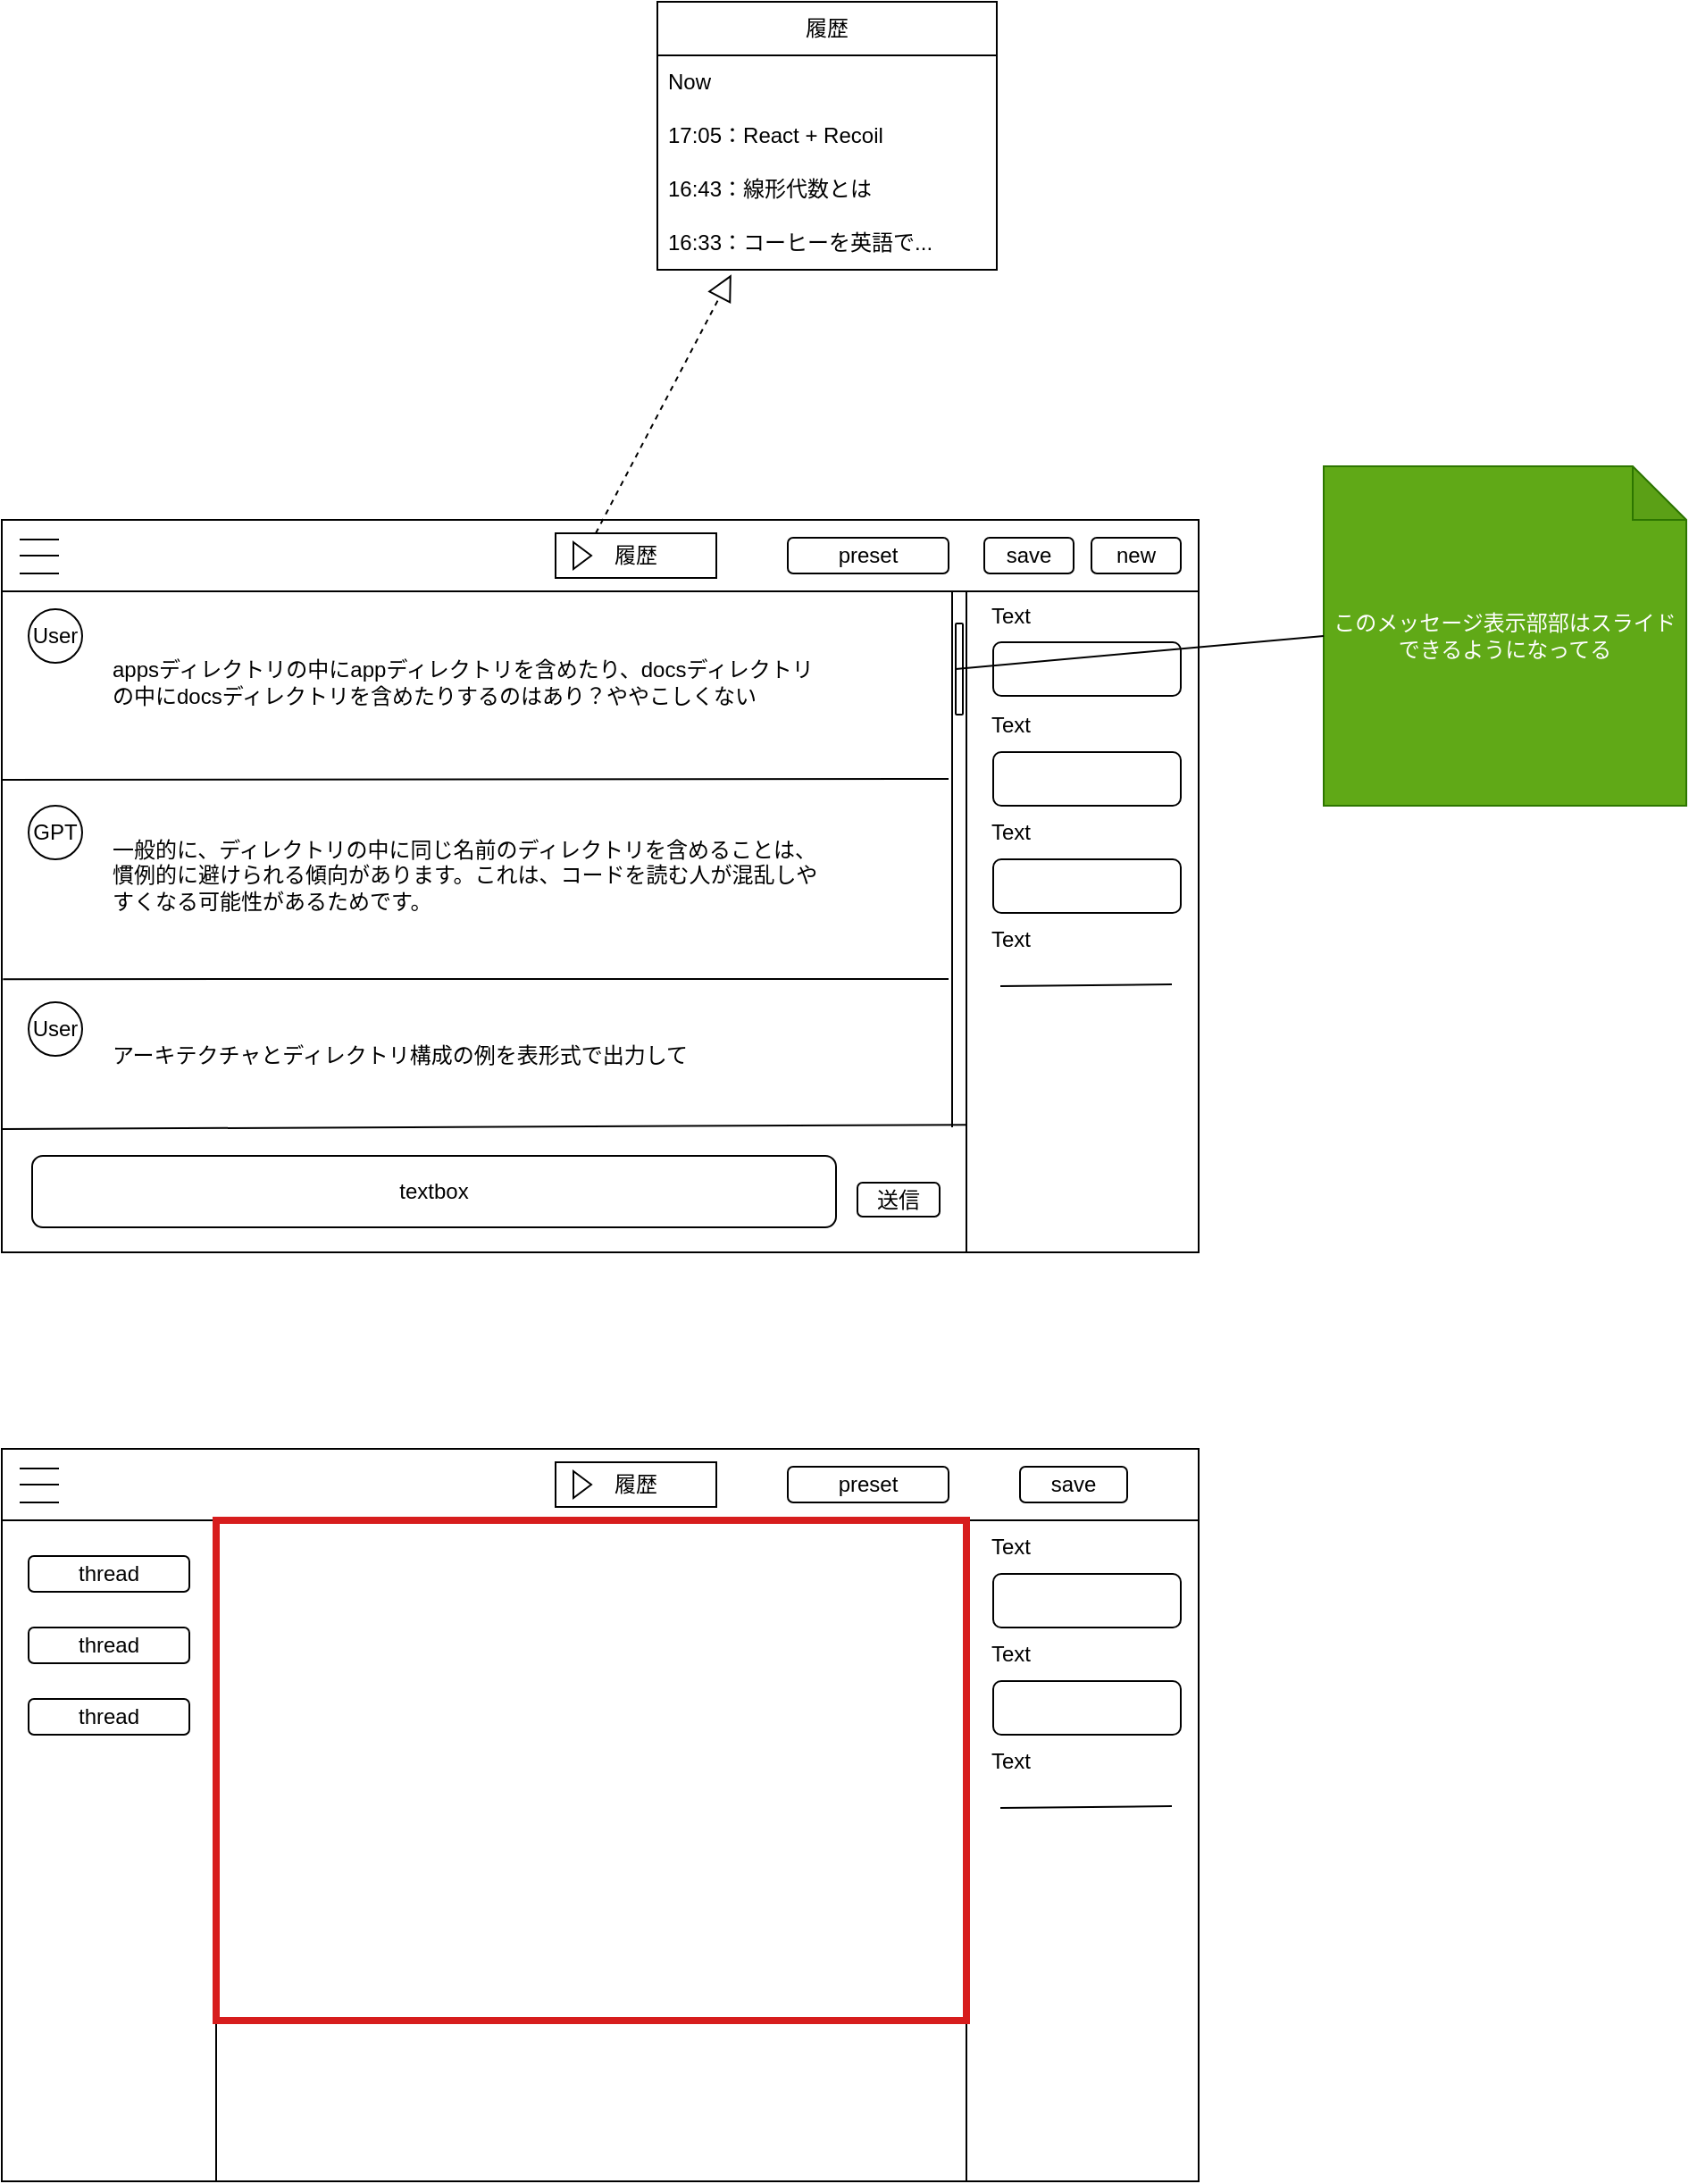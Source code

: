 <mxfile>
    <diagram id="VdgsyUHHD2g-uRMNJ1eA" name="Page-1">
        <mxGraphModel dx="1153" dy="1947" grid="1" gridSize="10" guides="1" tooltips="1" connect="1" arrows="1" fold="1" page="1" pageScale="1" pageWidth="827" pageHeight="1169" math="0" shadow="0">
            <root>
                <mxCell id="0"/>
                <mxCell id="1" parent="0"/>
                <mxCell id="2" value="" style="rounded=0;whiteSpace=wrap;html=1;" parent="1" vertex="1">
                    <mxGeometry x="50" y="100" width="670" height="410" as="geometry"/>
                </mxCell>
                <mxCell id="6" value="" style="rounded=0;whiteSpace=wrap;html=1;" parent="1" vertex="1">
                    <mxGeometry x="590" y="140" width="130" height="370" as="geometry"/>
                </mxCell>
                <mxCell id="10" value="" style="rounded=0;whiteSpace=wrap;html=1;" parent="1" vertex="1">
                    <mxGeometry x="50" y="100" width="670" height="40" as="geometry"/>
                </mxCell>
                <mxCell id="12" value="" style="rounded=1;whiteSpace=wrap;html=1;" parent="1" vertex="1">
                    <mxGeometry x="605" y="230" width="105" height="30" as="geometry"/>
                </mxCell>
                <mxCell id="13" value="" style="rounded=1;whiteSpace=wrap;html=1;" parent="1" vertex="1">
                    <mxGeometry x="605" y="290" width="105" height="30" as="geometry"/>
                </mxCell>
                <mxCell id="14" value="Text" style="text;html=1;strokeColor=none;fillColor=none;align=center;verticalAlign=middle;whiteSpace=wrap;rounded=0;" parent="1" vertex="1">
                    <mxGeometry x="590" y="200" width="50" height="30" as="geometry"/>
                </mxCell>
                <mxCell id="15" value="Text" style="text;html=1;strokeColor=none;fillColor=none;align=center;verticalAlign=middle;whiteSpace=wrap;rounded=0;" parent="1" vertex="1">
                    <mxGeometry x="590" y="260" width="50" height="30" as="geometry"/>
                </mxCell>
                <mxCell id="16" value="Text" style="text;html=1;strokeColor=none;fillColor=none;align=center;verticalAlign=middle;whiteSpace=wrap;rounded=0;" parent="1" vertex="1">
                    <mxGeometry x="590" y="320" width="50" height="30" as="geometry"/>
                </mxCell>
                <mxCell id="17" value="" style="endArrow=none;html=1;" parent="1" edge="1">
                    <mxGeometry width="50" height="50" relative="1" as="geometry">
                        <mxPoint x="609" y="361" as="sourcePoint"/>
                        <mxPoint x="705" y="360" as="targetPoint"/>
                    </mxGeometry>
                </mxCell>
                <mxCell id="18" value="preset" style="rounded=1;whiteSpace=wrap;html=1;" parent="1" vertex="1">
                    <mxGeometry x="490" y="110" width="90" height="20" as="geometry"/>
                </mxCell>
                <mxCell id="19" value="save" style="rounded=1;whiteSpace=wrap;html=1;" parent="1" vertex="1">
                    <mxGeometry x="600" y="110" width="50" height="20" as="geometry"/>
                </mxCell>
                <mxCell id="51" value="" style="endArrow=none;html=1;" parent="1" edge="1">
                    <mxGeometry width="50" height="50" relative="1" as="geometry">
                        <mxPoint x="60" y="111" as="sourcePoint"/>
                        <mxPoint x="82" y="111" as="targetPoint"/>
                    </mxGeometry>
                </mxCell>
                <mxCell id="52" value="" style="endArrow=none;html=1;" parent="1" edge="1">
                    <mxGeometry width="50" height="50" relative="1" as="geometry">
                        <mxPoint x="60" y="120" as="sourcePoint"/>
                        <mxPoint x="82" y="120" as="targetPoint"/>
                    </mxGeometry>
                </mxCell>
                <mxCell id="53" value="" style="endArrow=none;html=1;" parent="1" edge="1">
                    <mxGeometry width="50" height="50" relative="1" as="geometry">
                        <mxPoint x="60" y="130" as="sourcePoint"/>
                        <mxPoint x="82" y="130" as="targetPoint"/>
                    </mxGeometry>
                </mxCell>
                <mxCell id="55" value="" style="rounded=0;whiteSpace=wrap;html=1;" parent="1" vertex="1">
                    <mxGeometry x="50" y="630" width="670" height="400" as="geometry"/>
                </mxCell>
                <mxCell id="57" value="" style="rounded=0;whiteSpace=wrap;html=1;" parent="1" vertex="1">
                    <mxGeometry x="590" y="660" width="130" height="370" as="geometry"/>
                </mxCell>
                <mxCell id="59" value="" style="rounded=1;whiteSpace=wrap;html=1;" parent="1" vertex="1">
                    <mxGeometry x="605" y="690" width="105" height="30" as="geometry"/>
                </mxCell>
                <mxCell id="60" value="" style="rounded=1;whiteSpace=wrap;html=1;" parent="1" vertex="1">
                    <mxGeometry x="605" y="750" width="105" height="30" as="geometry"/>
                </mxCell>
                <mxCell id="61" value="Text" style="text;html=1;strokeColor=none;fillColor=none;align=center;verticalAlign=middle;whiteSpace=wrap;rounded=0;" parent="1" vertex="1">
                    <mxGeometry x="590" y="660" width="50" height="30" as="geometry"/>
                </mxCell>
                <mxCell id="62" value="Text" style="text;html=1;strokeColor=none;fillColor=none;align=center;verticalAlign=middle;whiteSpace=wrap;rounded=0;" parent="1" vertex="1">
                    <mxGeometry x="590" y="720" width="50" height="30" as="geometry"/>
                </mxCell>
                <mxCell id="63" value="Text" style="text;html=1;strokeColor=none;fillColor=none;align=center;verticalAlign=middle;whiteSpace=wrap;rounded=0;" parent="1" vertex="1">
                    <mxGeometry x="590" y="780" width="50" height="30" as="geometry"/>
                </mxCell>
                <mxCell id="64" value="" style="endArrow=none;html=1;" parent="1" edge="1">
                    <mxGeometry width="50" height="50" relative="1" as="geometry">
                        <mxPoint x="609" y="821.0" as="sourcePoint"/>
                        <mxPoint x="705" y="820.0" as="targetPoint"/>
                    </mxGeometry>
                </mxCell>
                <mxCell id="70" value="" style="rounded=0;whiteSpace=wrap;html=1;" parent="1" vertex="1">
                    <mxGeometry x="50" y="660" width="120" height="370" as="geometry"/>
                </mxCell>
                <mxCell id="71" value="thread" style="rounded=1;whiteSpace=wrap;html=1;" parent="1" vertex="1">
                    <mxGeometry x="65" y="680" width="90" height="20" as="geometry"/>
                </mxCell>
                <mxCell id="72" value="thread" style="rounded=1;whiteSpace=wrap;html=1;" parent="1" vertex="1">
                    <mxGeometry x="65" y="760" width="90" height="20" as="geometry"/>
                </mxCell>
                <mxCell id="73" value="thread" style="rounded=1;whiteSpace=wrap;html=1;" parent="1" vertex="1">
                    <mxGeometry x="65" y="720" width="90" height="20" as="geometry"/>
                </mxCell>
                <mxCell id="75" value="new" style="rounded=1;whiteSpace=wrap;html=1;" parent="1" vertex="1">
                    <mxGeometry x="660" y="110" width="50" height="20" as="geometry"/>
                </mxCell>
                <mxCell id="76" value="textbox" style="rounded=1;whiteSpace=wrap;html=1;" parent="1" vertex="1">
                    <mxGeometry x="67" y="456" width="450" height="40" as="geometry"/>
                </mxCell>
                <mxCell id="79" value="User" style="ellipse;whiteSpace=wrap;html=1;aspect=fixed;" parent="1" vertex="1">
                    <mxGeometry x="65" y="150" width="30" height="30" as="geometry"/>
                </mxCell>
                <mxCell id="82" value="GPT" style="ellipse;whiteSpace=wrap;html=1;aspect=fixed;" parent="1" vertex="1">
                    <mxGeometry x="65" y="260" width="30" height="30" as="geometry"/>
                </mxCell>
                <mxCell id="85" value="" style="endArrow=none;html=1;" parent="1" edge="1">
                    <mxGeometry width="50" height="50" relative="1" as="geometry">
                        <mxPoint x="50" y="245.5" as="sourcePoint"/>
                        <mxPoint x="580" y="245" as="targetPoint"/>
                    </mxGeometry>
                </mxCell>
                <mxCell id="86" value="" style="endArrow=none;html=1;entryX=0;entryY=0.807;entryDx=0;entryDy=0;entryPerimeter=0;" parent="1" edge="1" target="6">
                    <mxGeometry width="50" height="50" relative="1" as="geometry">
                        <mxPoint x="50" y="441" as="sourcePoint"/>
                        <mxPoint x="570" y="440" as="targetPoint"/>
                    </mxGeometry>
                </mxCell>
                <mxCell id="105" value="履歴" style="html=1;whiteSpace=wrap;container=1;recursiveResize=0;collapsible=0;" vertex="1" parent="1">
                    <mxGeometry x="360" y="107.5" width="90" height="25" as="geometry"/>
                </mxCell>
                <mxCell id="106" value="" style="triangle;html=1;whiteSpace=wrap;" vertex="1" parent="105">
                    <mxGeometry x="10" y="5" width="10" height="15" as="geometry"/>
                </mxCell>
                <mxCell id="110" value="" style="endArrow=block;dashed=1;endFill=0;endSize=12;html=1;entryX=0.218;entryY=1.089;entryDx=0;entryDy=0;exitX=0.25;exitY=0;exitDx=0;exitDy=0;entryPerimeter=0;" edge="1" parent="1" source="105" target="119">
                    <mxGeometry width="160" relative="1" as="geometry">
                        <mxPoint x="370" y="150" as="sourcePoint"/>
                        <mxPoint x="447.5" y="-80" as="targetPoint"/>
                    </mxGeometry>
                </mxCell>
                <mxCell id="115" value="履歴" style="swimlane;fontStyle=0;childLayout=stackLayout;horizontal=1;startSize=30;horizontalStack=0;resizeParent=1;resizeParentMax=0;resizeLast=0;collapsible=1;marginBottom=0;whiteSpace=wrap;html=1;" vertex="1" parent="1">
                    <mxGeometry x="417" y="-190" width="190" height="150" as="geometry">
                        <mxRectangle x="240" y="-280" width="60" height="30" as="alternateBounds"/>
                    </mxGeometry>
                </mxCell>
                <mxCell id="116" value="Now" style="text;strokeColor=none;fillColor=none;align=left;verticalAlign=middle;spacingLeft=4;spacingRight=4;overflow=hidden;points=[[0,0.5],[1,0.5]];portConstraint=eastwest;rotatable=0;whiteSpace=wrap;html=1;" vertex="1" parent="115">
                    <mxGeometry y="30" width="190" height="30" as="geometry"/>
                </mxCell>
                <mxCell id="117" value="17:05：React + Recoil" style="text;strokeColor=none;fillColor=none;align=left;verticalAlign=middle;spacingLeft=4;spacingRight=4;overflow=hidden;points=[[0,0.5],[1,0.5]];portConstraint=eastwest;rotatable=0;whiteSpace=wrap;html=1;" vertex="1" parent="115">
                    <mxGeometry y="60" width="190" height="30" as="geometry"/>
                </mxCell>
                <mxCell id="118" value="16:43：線形代数とは" style="text;strokeColor=none;fillColor=none;align=left;verticalAlign=middle;spacingLeft=4;spacingRight=4;overflow=hidden;points=[[0,0.5],[1,0.5]];portConstraint=eastwest;rotatable=0;whiteSpace=wrap;html=1;" vertex="1" parent="115">
                    <mxGeometry y="90" width="190" height="30" as="geometry"/>
                </mxCell>
                <mxCell id="119" value="16:33：コーヒーを英語で..." style="text;strokeColor=none;fillColor=none;align=left;verticalAlign=middle;spacingLeft=4;spacingRight=4;overflow=hidden;points=[[0,0.5],[1,0.5]];portConstraint=eastwest;rotatable=0;whiteSpace=wrap;html=1;" vertex="1" parent="115">
                    <mxGeometry y="120" width="190" height="30" as="geometry"/>
                </mxCell>
                <mxCell id="129" value="" style="rounded=0;whiteSpace=wrap;html=1;" vertex="1" parent="1">
                    <mxGeometry x="50" y="620" width="670" height="40" as="geometry"/>
                </mxCell>
                <mxCell id="130" value="preset" style="rounded=1;whiteSpace=wrap;html=1;" vertex="1" parent="1">
                    <mxGeometry x="490" y="630" width="90" height="20" as="geometry"/>
                </mxCell>
                <mxCell id="131" value="save" style="rounded=1;whiteSpace=wrap;html=1;" vertex="1" parent="1">
                    <mxGeometry x="620" y="630" width="60" height="20" as="geometry"/>
                </mxCell>
                <mxCell id="132" value="" style="endArrow=none;html=1;" edge="1" parent="1">
                    <mxGeometry width="50" height="50" relative="1" as="geometry">
                        <mxPoint x="60" y="631" as="sourcePoint"/>
                        <mxPoint x="82" y="631" as="targetPoint"/>
                    </mxGeometry>
                </mxCell>
                <mxCell id="133" value="" style="endArrow=none;html=1;" edge="1" parent="1">
                    <mxGeometry width="50" height="50" relative="1" as="geometry">
                        <mxPoint x="60" y="640" as="sourcePoint"/>
                        <mxPoint x="82" y="640" as="targetPoint"/>
                    </mxGeometry>
                </mxCell>
                <mxCell id="134" value="" style="endArrow=none;html=1;" edge="1" parent="1">
                    <mxGeometry width="50" height="50" relative="1" as="geometry">
                        <mxPoint x="60" y="650" as="sourcePoint"/>
                        <mxPoint x="82" y="650" as="targetPoint"/>
                    </mxGeometry>
                </mxCell>
                <mxCell id="135" value="履歴" style="html=1;whiteSpace=wrap;container=1;recursiveResize=0;collapsible=0;" vertex="1" parent="1">
                    <mxGeometry x="360" y="627.5" width="90" height="25" as="geometry"/>
                </mxCell>
                <mxCell id="136" value="" style="triangle;html=1;whiteSpace=wrap;" vertex="1" parent="135">
                    <mxGeometry x="10" y="5" width="10" height="15" as="geometry"/>
                </mxCell>
                <mxCell id="138" value="このメッセージ表示部部はスライドできるようになってる" style="shape=note;whiteSpace=wrap;html=1;backgroundOutline=1;darkOpacity=0.05;fillColor=#60a917;fontColor=#ffffff;strokeColor=#2D7600;" vertex="1" parent="1">
                    <mxGeometry x="790" y="70" width="203" height="190" as="geometry"/>
                </mxCell>
                <mxCell id="143" value="" style="endArrow=none;html=1;exitX=0.001;exitY=0.627;exitDx=0;exitDy=0;exitPerimeter=0;" edge="1" parent="1" source="2">
                    <mxGeometry width="50" height="50" relative="1" as="geometry">
                        <mxPoint x="50" y="370" as="sourcePoint"/>
                        <mxPoint x="580" y="357" as="targetPoint"/>
                    </mxGeometry>
                </mxCell>
                <mxCell id="144" value="User" style="ellipse;whiteSpace=wrap;html=1;aspect=fixed;" vertex="1" parent="1">
                    <mxGeometry x="65" y="370" width="30" height="30" as="geometry"/>
                </mxCell>
                <mxCell id="145" value="" style="endArrow=none;html=1;" edge="1" parent="1">
                    <mxGeometry width="50" height="50" relative="1" as="geometry">
                        <mxPoint x="582" y="140" as="sourcePoint"/>
                        <mxPoint x="582" y="440" as="targetPoint"/>
                    </mxGeometry>
                </mxCell>
                <mxCell id="146" value="" style="rounded=1;whiteSpace=wrap;html=1;" vertex="1" parent="1">
                    <mxGeometry x="584" y="158" width="4" height="51" as="geometry"/>
                </mxCell>
                <mxCell id="148" value="送信" style="rounded=1;whiteSpace=wrap;html=1;" vertex="1" parent="1">
                    <mxGeometry x="529" y="471" width="46" height="19" as="geometry"/>
                </mxCell>
                <mxCell id="151" value="" style="rounded=1;whiteSpace=wrap;html=1;" vertex="1" parent="1">
                    <mxGeometry x="605" y="168.5" width="105" height="30" as="geometry"/>
                </mxCell>
                <mxCell id="152" value="Text" style="text;html=1;strokeColor=none;fillColor=none;align=center;verticalAlign=middle;whiteSpace=wrap;rounded=0;" vertex="1" parent="1">
                    <mxGeometry x="590" y="138.5" width="50" height="30" as="geometry"/>
                </mxCell>
                <mxCell id="139" value="" style="endArrow=none;html=1;entryX=0;entryY=0.5;entryDx=0;entryDy=0;entryPerimeter=0;exitX=0;exitY=0.5;exitDx=0;exitDy=0;" edge="1" parent="1" source="146" target="138">
                    <mxGeometry width="50" height="50" relative="1" as="geometry">
                        <mxPoint x="550" y="660" as="sourcePoint"/>
                        <mxPoint x="600" y="610" as="targetPoint"/>
                    </mxGeometry>
                </mxCell>
                <mxCell id="156" value="" style="rounded=0;whiteSpace=wrap;html=1;strokeColor=#d71d1d;strokeWidth=4;fillColor=none;" vertex="1" parent="1">
                    <mxGeometry x="170" y="660" width="420" height="280" as="geometry"/>
                </mxCell>
                <mxCell id="159" value="appsディレクトリの中にappディレクトリを含めたり、docsディレクトリの中にdocsディレクトリを含めたりするのはあり？ややこしくない" style="text;html=1;strokeColor=none;fillColor=none;align=left;verticalAlign=middle;whiteSpace=wrap;rounded=0;strokeWidth=4;" vertex="1" parent="1">
                    <mxGeometry x="110" y="152.5" width="400" height="77.5" as="geometry"/>
                </mxCell>
                <mxCell id="160" value="一般的に、ディレクトリの中に同じ名前のディレクトリを含めることは、慣例的に避けられる傾向があります。これは、コードを読む人が混乱しやすくなる可能性があるためです。" style="text;html=1;strokeColor=none;fillColor=none;align=left;verticalAlign=middle;whiteSpace=wrap;rounded=0;strokeWidth=4;" vertex="1" parent="1">
                    <mxGeometry x="110" y="260" width="400" height="77.5" as="geometry"/>
                </mxCell>
                <mxCell id="161" value="アーキテクチャとディレクトリ構成の例を表形式で出力して" style="text;html=1;strokeColor=none;fillColor=none;align=left;verticalAlign=middle;whiteSpace=wrap;rounded=0;strokeWidth=4;" vertex="1" parent="1">
                    <mxGeometry x="110" y="370" width="380" height="60" as="geometry"/>
                </mxCell>
            </root>
        </mxGraphModel>
    </diagram>
</mxfile>